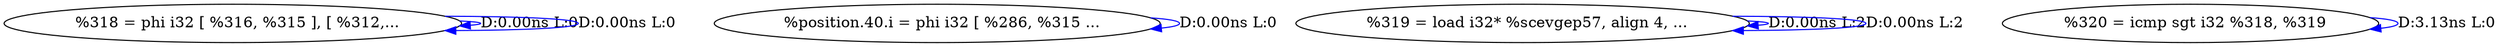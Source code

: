 digraph {
Node0x28744f0[label="  %318 = phi i32 [ %316, %315 ], [ %312,..."];
Node0x28744f0 -> Node0x28744f0[label="D:0.00ns L:0",color=blue];
Node0x28744f0 -> Node0x28744f0[label="D:0.00ns L:0",color=blue];
Node0x28745d0[label="  %position.40.i = phi i32 [ %286, %315 ..."];
Node0x28745d0 -> Node0x28745d0[label="D:0.00ns L:0",color=blue];
Node0x28746b0[label="  %319 = load i32* %scevgep57, align 4, ..."];
Node0x28746b0 -> Node0x28746b0[label="D:0.00ns L:2",color=blue];
Node0x28746b0 -> Node0x28746b0[label="D:0.00ns L:2",color=blue];
Node0x2874790[label="  %320 = icmp sgt i32 %318, %319"];
Node0x2874790 -> Node0x2874790[label="D:3.13ns L:0",color=blue];
}
